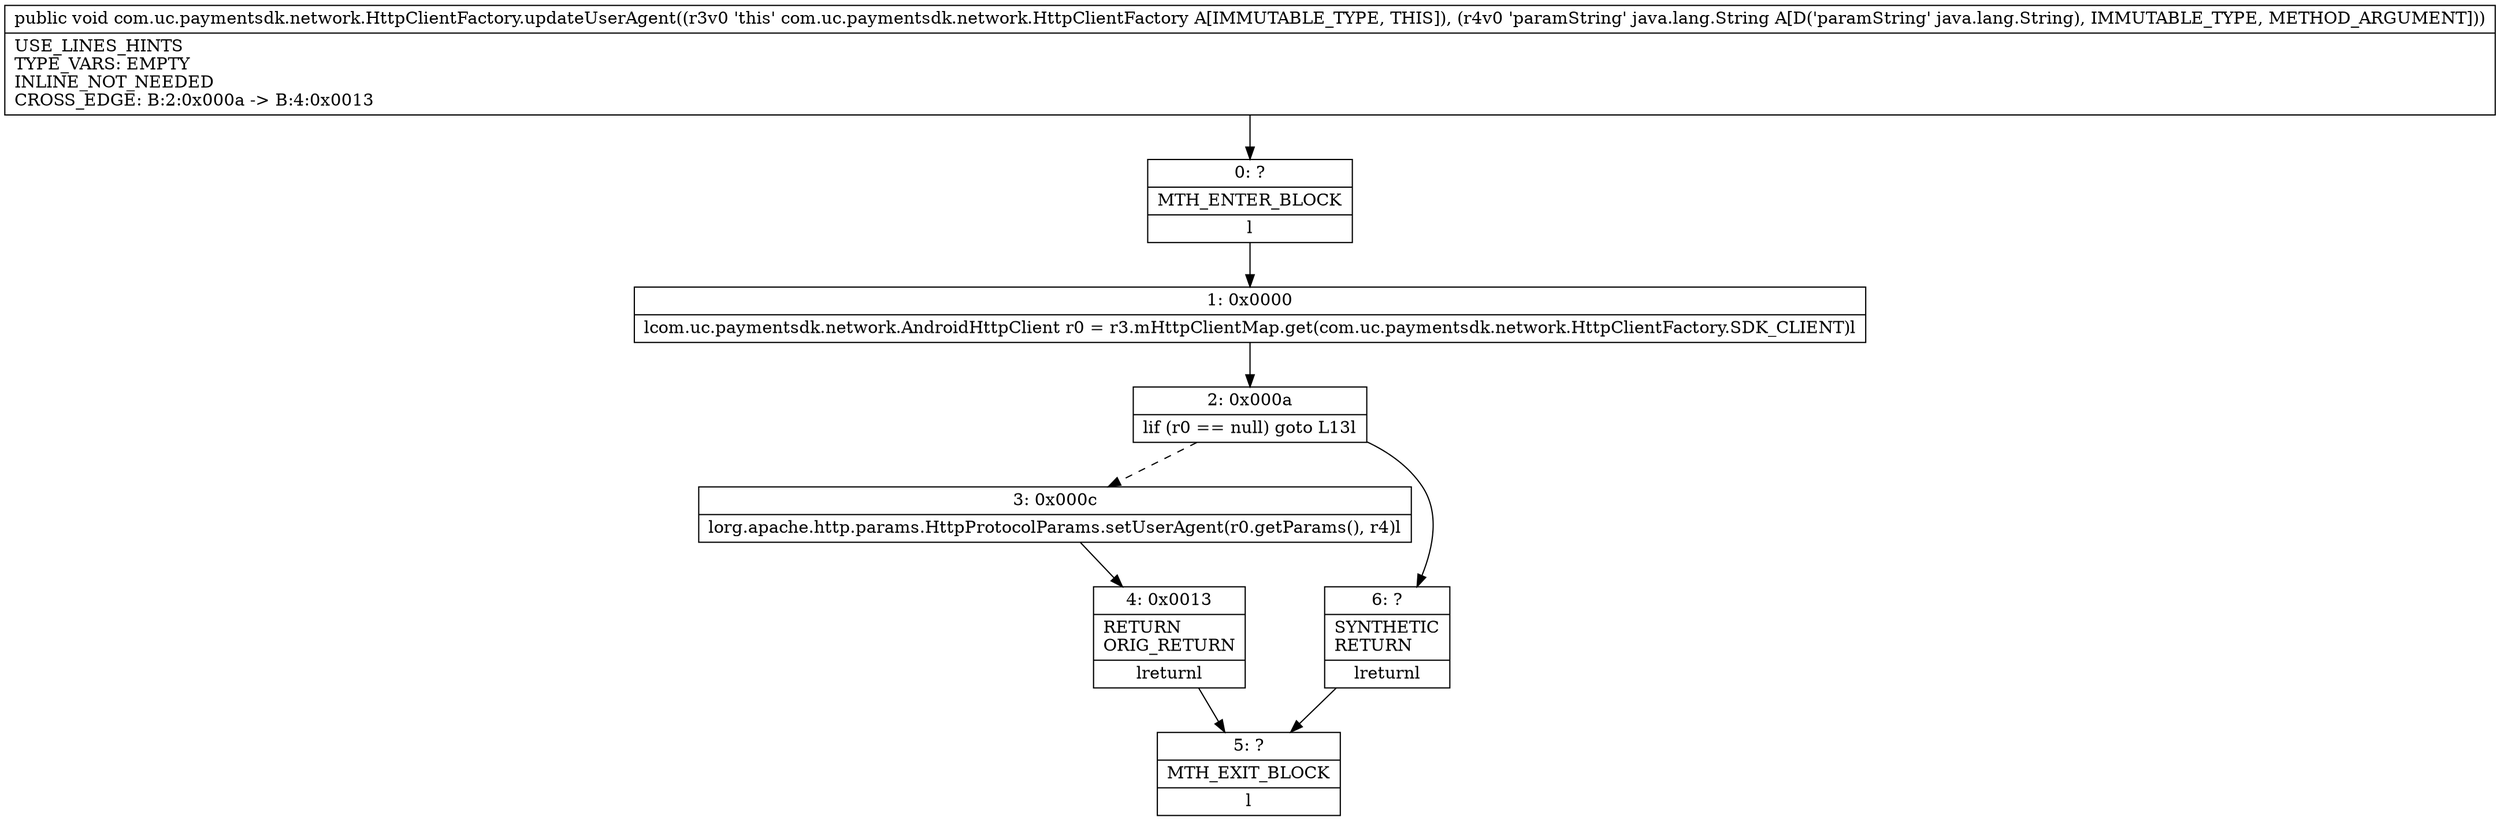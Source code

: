 digraph "CFG forcom.uc.paymentsdk.network.HttpClientFactory.updateUserAgent(Ljava\/lang\/String;)V" {
Node_0 [shape=record,label="{0\:\ ?|MTH_ENTER_BLOCK\l|l}"];
Node_1 [shape=record,label="{1\:\ 0x0000|lcom.uc.paymentsdk.network.AndroidHttpClient r0 = r3.mHttpClientMap.get(com.uc.paymentsdk.network.HttpClientFactory.SDK_CLIENT)l}"];
Node_2 [shape=record,label="{2\:\ 0x000a|lif (r0 == null) goto L13l}"];
Node_3 [shape=record,label="{3\:\ 0x000c|lorg.apache.http.params.HttpProtocolParams.setUserAgent(r0.getParams(), r4)l}"];
Node_4 [shape=record,label="{4\:\ 0x0013|RETURN\lORIG_RETURN\l|lreturnl}"];
Node_5 [shape=record,label="{5\:\ ?|MTH_EXIT_BLOCK\l|l}"];
Node_6 [shape=record,label="{6\:\ ?|SYNTHETIC\lRETURN\l|lreturnl}"];
MethodNode[shape=record,label="{public void com.uc.paymentsdk.network.HttpClientFactory.updateUserAgent((r3v0 'this' com.uc.paymentsdk.network.HttpClientFactory A[IMMUTABLE_TYPE, THIS]), (r4v0 'paramString' java.lang.String A[D('paramString' java.lang.String), IMMUTABLE_TYPE, METHOD_ARGUMENT]))  | USE_LINES_HINTS\lTYPE_VARS: EMPTY\lINLINE_NOT_NEEDED\lCROSS_EDGE: B:2:0x000a \-\> B:4:0x0013\l}"];
MethodNode -> Node_0;
Node_0 -> Node_1;
Node_1 -> Node_2;
Node_2 -> Node_3[style=dashed];
Node_2 -> Node_6;
Node_3 -> Node_4;
Node_4 -> Node_5;
Node_6 -> Node_5;
}


